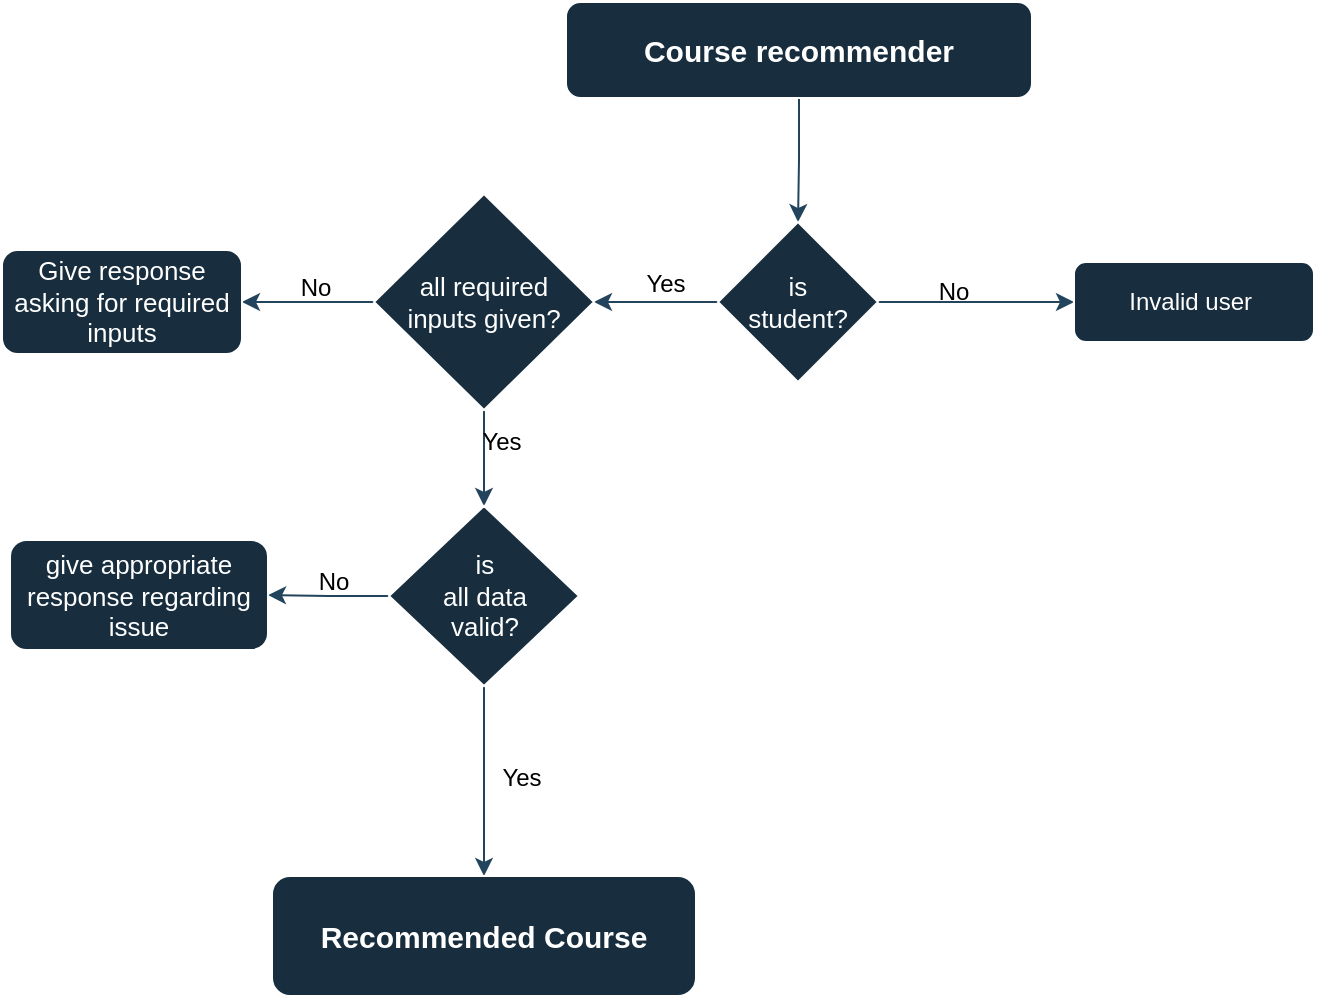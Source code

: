 <mxfile version="22.0.6" type="device">
  <diagram name="Page-1" id="EbAEV_jTW3WetPSAjjS8">
    <mxGraphModel dx="880" dy="490" grid="1" gridSize="10" guides="1" tooltips="1" connect="1" arrows="1" fold="1" page="1" pageScale="1" pageWidth="850" pageHeight="1100" background="#FFFFFF" math="0" shadow="0">
      <root>
        <mxCell id="0" />
        <mxCell id="1" parent="0" />
        <mxCell id="UfVapmBmuUFkcLh0fFch-521" value="" style="edgeStyle=orthogonalEdgeStyle;rounded=0;orthogonalLoop=1;jettySize=auto;html=1;strokeColor=#23445D;" edge="1" parent="1" source="UfVapmBmuUFkcLh0fFch-522" target="UfVapmBmuUFkcLh0fFch-526">
          <mxGeometry relative="1" as="geometry" />
        </mxCell>
        <mxCell id="UfVapmBmuUFkcLh0fFch-522" value="Course recommender" style="rounded=1;whiteSpace=wrap;html=1;fontSize=15;glass=0;strokeWidth=1;shadow=0;labelBackgroundColor=none;fillColor=#182E3E;strokeColor=#FFFFFF;fontColor=#FFFFFF;fontStyle=1" vertex="1" parent="1">
          <mxGeometry x="296" y="108" width="233" height="48" as="geometry" />
        </mxCell>
        <mxCell id="UfVapmBmuUFkcLh0fFch-523" value="" style="edgeStyle=orthogonalEdgeStyle;rounded=0;orthogonalLoop=1;jettySize=auto;html=1;strokeColor=#23445D;" edge="1" parent="1">
          <mxGeometry relative="1" as="geometry">
            <mxPoint x="452" y="258" as="sourcePoint" />
            <mxPoint x="550" y="258" as="targetPoint" />
          </mxGeometry>
        </mxCell>
        <mxCell id="UfVapmBmuUFkcLh0fFch-524" value="Invalid user&amp;nbsp;" style="rounded=1;whiteSpace=wrap;html=1;strokeColor=#FFFFFF;fontColor=#FFFFFF;fillColor=#182E3E;" vertex="1" parent="1">
          <mxGeometry x="550" y="238" width="120" height="40" as="geometry" />
        </mxCell>
        <mxCell id="UfVapmBmuUFkcLh0fFch-525" value="" style="edgeStyle=orthogonalEdgeStyle;rounded=0;orthogonalLoop=1;jettySize=auto;html=1;strokeColor=#23445D;" edge="1" parent="1" source="UfVapmBmuUFkcLh0fFch-526" target="UfVapmBmuUFkcLh0fFch-530">
          <mxGeometry relative="1" as="geometry" />
        </mxCell>
        <mxCell id="UfVapmBmuUFkcLh0fFch-526" value="is &lt;br&gt;student?" style="rhombus;whiteSpace=wrap;html=1;strokeColor=#FFFFFF;fontColor=#FFFFFF;fillColor=#182E3E;fontSize=13;" vertex="1" parent="1">
          <mxGeometry x="372" y="218" width="80" height="80" as="geometry" />
        </mxCell>
        <mxCell id="UfVapmBmuUFkcLh0fFch-527" value="No" style="text;html=1;strokeColor=none;fillColor=none;align=center;verticalAlign=middle;whiteSpace=wrap;rounded=0;fontColor=default;" vertex="1" parent="1">
          <mxGeometry x="460" y="238" width="60" height="30" as="geometry" />
        </mxCell>
        <mxCell id="UfVapmBmuUFkcLh0fFch-528" value="" style="edgeStyle=orthogonalEdgeStyle;rounded=0;orthogonalLoop=1;jettySize=auto;html=1;strokeColor=#23445D;" edge="1" parent="1" source="UfVapmBmuUFkcLh0fFch-530" target="UfVapmBmuUFkcLh0fFch-531">
          <mxGeometry relative="1" as="geometry" />
        </mxCell>
        <mxCell id="UfVapmBmuUFkcLh0fFch-529" value="" style="edgeStyle=orthogonalEdgeStyle;rounded=0;orthogonalLoop=1;jettySize=auto;html=1;strokeColor=#23445D;" edge="1" parent="1" source="UfVapmBmuUFkcLh0fFch-530" target="UfVapmBmuUFkcLh0fFch-534">
          <mxGeometry relative="1" as="geometry" />
        </mxCell>
        <mxCell id="UfVapmBmuUFkcLh0fFch-530" value="all required &lt;br&gt;inputs given?" style="rhombus;whiteSpace=wrap;html=1;strokeColor=#FFFFFF;fontColor=#FFFFFF;fillColor=#182E3E;fontSize=13;" vertex="1" parent="1">
          <mxGeometry x="200" y="204" width="110" height="108" as="geometry" />
        </mxCell>
        <mxCell id="UfVapmBmuUFkcLh0fFch-531" value="Give response asking for required inputs" style="rounded=1;whiteSpace=wrap;html=1;fontSize=13;fillColor=#182E3E;strokeColor=#FFFFFF;fontColor=#FFFFFF;" vertex="1" parent="1">
          <mxGeometry x="14" y="232" width="120" height="52" as="geometry" />
        </mxCell>
        <mxCell id="UfVapmBmuUFkcLh0fFch-532" value="" style="edgeStyle=orthogonalEdgeStyle;rounded=0;orthogonalLoop=1;jettySize=auto;html=1;strokeColor=#23445D;" edge="1" parent="1" source="UfVapmBmuUFkcLh0fFch-534" target="UfVapmBmuUFkcLh0fFch-535">
          <mxGeometry relative="1" as="geometry" />
        </mxCell>
        <mxCell id="UfVapmBmuUFkcLh0fFch-533" value="" style="edgeStyle=orthogonalEdgeStyle;rounded=0;orthogonalLoop=1;jettySize=auto;html=1;strokeColor=#23445D;" edge="1" parent="1" source="UfVapmBmuUFkcLh0fFch-534" target="UfVapmBmuUFkcLh0fFch-536">
          <mxGeometry relative="1" as="geometry" />
        </mxCell>
        <mxCell id="UfVapmBmuUFkcLh0fFch-534" value="is&lt;br&gt;all data &lt;br&gt;valid?" style="rhombus;whiteSpace=wrap;html=1;fontSize=13;fillColor=#182E3E;strokeColor=#FFFFFF;fontColor=#FFFFFF;" vertex="1" parent="1">
          <mxGeometry x="207.5" y="360" width="95" height="90" as="geometry" />
        </mxCell>
        <mxCell id="UfVapmBmuUFkcLh0fFch-535" value="give appropriate response regarding issue" style="rounded=1;whiteSpace=wrap;html=1;fontSize=13;fillColor=#182E3E;strokeColor=#FFFFFF;fontColor=#FFFFFF;" vertex="1" parent="1">
          <mxGeometry x="18" y="377" width="129" height="55" as="geometry" />
        </mxCell>
        <mxCell id="UfVapmBmuUFkcLh0fFch-536" value="Recommended Course" style="rounded=1;whiteSpace=wrap;html=1;fontSize=15;fillColor=#182E3E;strokeColor=#FFFFFF;fontColor=#FFFFFF;fontStyle=1" vertex="1" parent="1">
          <mxGeometry x="149" y="545" width="212" height="60" as="geometry" />
        </mxCell>
        <mxCell id="UfVapmBmuUFkcLh0fFch-537" value="Yes" style="text;html=1;strokeColor=none;fillColor=none;align=center;verticalAlign=middle;whiteSpace=wrap;rounded=0;fontColor=default;" vertex="1" parent="1">
          <mxGeometry x="316" y="234" width="60" height="30" as="geometry" />
        </mxCell>
        <mxCell id="UfVapmBmuUFkcLh0fFch-538" value="No" style="text;html=1;strokeColor=none;fillColor=none;align=center;verticalAlign=middle;whiteSpace=wrap;rounded=0;fontColor=default;" vertex="1" parent="1">
          <mxGeometry x="141" y="236" width="60" height="30" as="geometry" />
        </mxCell>
        <mxCell id="UfVapmBmuUFkcLh0fFch-539" value="Yes" style="text;html=1;strokeColor=none;fillColor=none;align=center;verticalAlign=middle;whiteSpace=wrap;rounded=0;fontColor=default;" vertex="1" parent="1">
          <mxGeometry x="234" y="313" width="60" height="30" as="geometry" />
        </mxCell>
        <mxCell id="UfVapmBmuUFkcLh0fFch-540" value="No" style="text;html=1;strokeColor=none;fillColor=none;align=center;verticalAlign=middle;whiteSpace=wrap;rounded=0;fontColor=default;" vertex="1" parent="1">
          <mxGeometry x="150" y="383" width="60" height="30" as="geometry" />
        </mxCell>
        <mxCell id="UfVapmBmuUFkcLh0fFch-541" value="Yes" style="text;html=1;strokeColor=none;fillColor=none;align=center;verticalAlign=middle;whiteSpace=wrap;rounded=0;fontColor=default;" vertex="1" parent="1">
          <mxGeometry x="244" y="481" width="60" height="30" as="geometry" />
        </mxCell>
      </root>
    </mxGraphModel>
  </diagram>
</mxfile>

